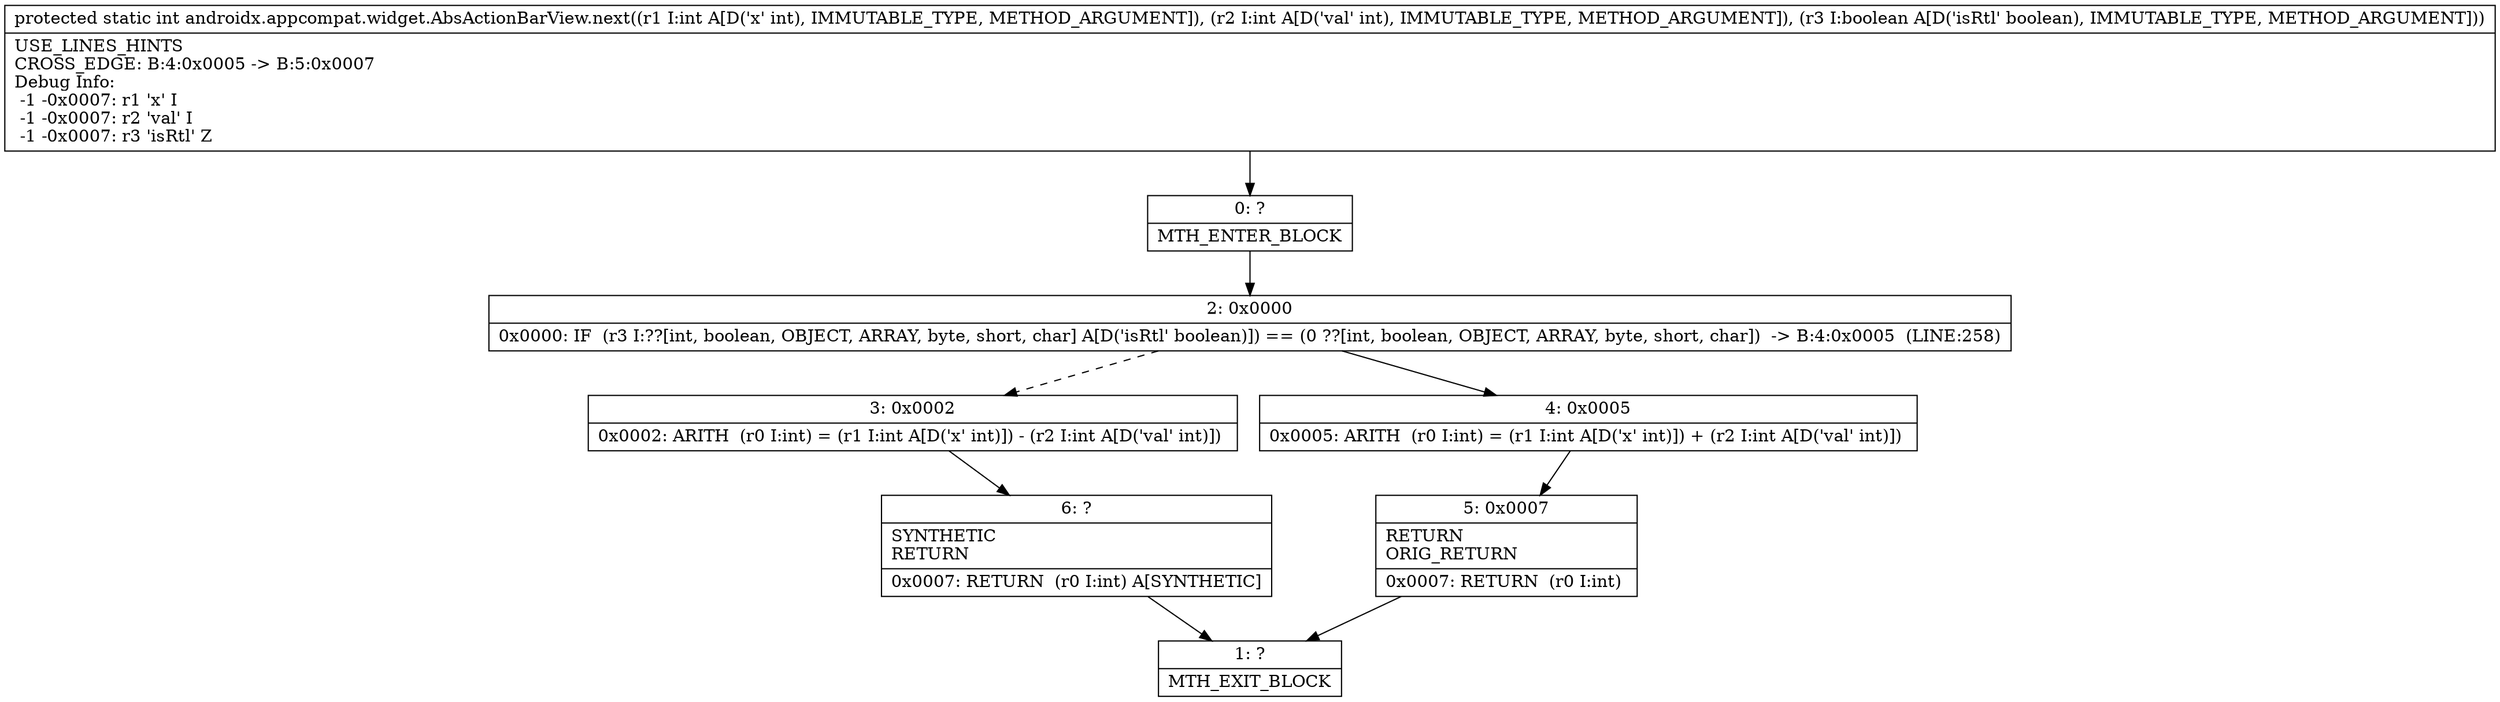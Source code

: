 digraph "CFG forandroidx.appcompat.widget.AbsActionBarView.next(IIZ)I" {
Node_0 [shape=record,label="{0\:\ ?|MTH_ENTER_BLOCK\l}"];
Node_2 [shape=record,label="{2\:\ 0x0000|0x0000: IF  (r3 I:??[int, boolean, OBJECT, ARRAY, byte, short, char] A[D('isRtl' boolean)]) == (0 ??[int, boolean, OBJECT, ARRAY, byte, short, char])  \-\> B:4:0x0005  (LINE:258)\l}"];
Node_3 [shape=record,label="{3\:\ 0x0002|0x0002: ARITH  (r0 I:int) = (r1 I:int A[D('x' int)]) \- (r2 I:int A[D('val' int)]) \l}"];
Node_6 [shape=record,label="{6\:\ ?|SYNTHETIC\lRETURN\l|0x0007: RETURN  (r0 I:int) A[SYNTHETIC]\l}"];
Node_1 [shape=record,label="{1\:\ ?|MTH_EXIT_BLOCK\l}"];
Node_4 [shape=record,label="{4\:\ 0x0005|0x0005: ARITH  (r0 I:int) = (r1 I:int A[D('x' int)]) + (r2 I:int A[D('val' int)]) \l}"];
Node_5 [shape=record,label="{5\:\ 0x0007|RETURN\lORIG_RETURN\l|0x0007: RETURN  (r0 I:int) \l}"];
MethodNode[shape=record,label="{protected static int androidx.appcompat.widget.AbsActionBarView.next((r1 I:int A[D('x' int), IMMUTABLE_TYPE, METHOD_ARGUMENT]), (r2 I:int A[D('val' int), IMMUTABLE_TYPE, METHOD_ARGUMENT]), (r3 I:boolean A[D('isRtl' boolean), IMMUTABLE_TYPE, METHOD_ARGUMENT]))  | USE_LINES_HINTS\lCROSS_EDGE: B:4:0x0005 \-\> B:5:0x0007\lDebug Info:\l  \-1 \-0x0007: r1 'x' I\l  \-1 \-0x0007: r2 'val' I\l  \-1 \-0x0007: r3 'isRtl' Z\l}"];
MethodNode -> Node_0;Node_0 -> Node_2;
Node_2 -> Node_3[style=dashed];
Node_2 -> Node_4;
Node_3 -> Node_6;
Node_6 -> Node_1;
Node_4 -> Node_5;
Node_5 -> Node_1;
}

